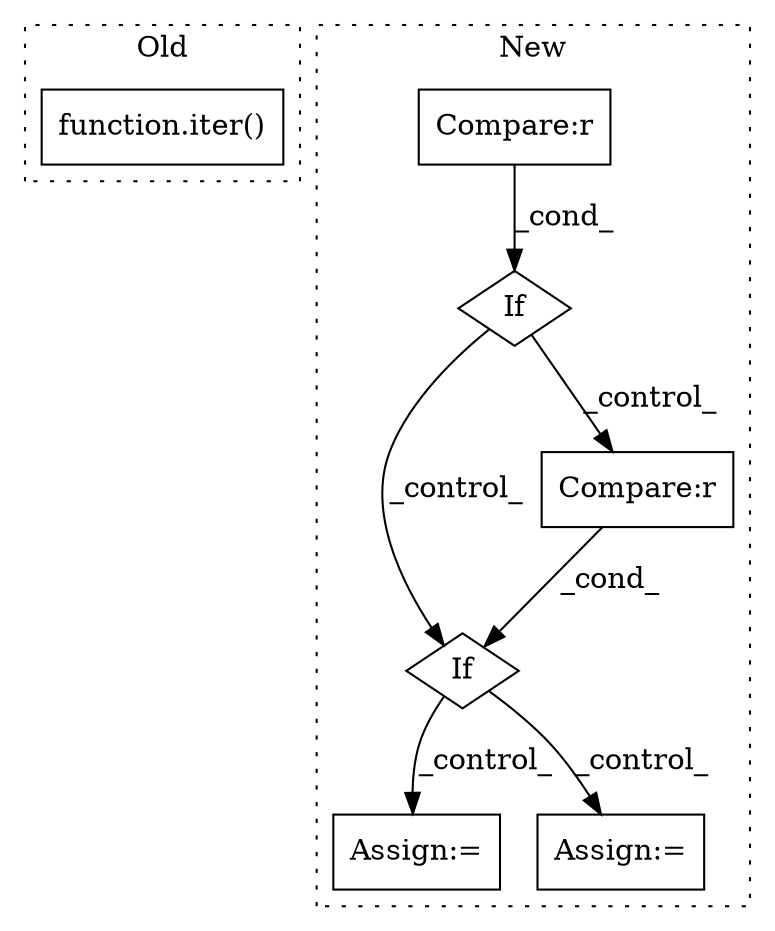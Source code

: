 digraph G {
subgraph cluster0 {
1 [label="function.iter()" a="75" s="7757,7784" l="5,1" shape="box"];
label = "Old";
style="dotted";
}
subgraph cluster1 {
2 [label="If" a="96" s="12882" l="3" shape="diamond"];
3 [label="Assign:=" a="68" s="13103" l="3" shape="box"];
4 [label="Compare:r" a="40" s="12885" l="27" shape="box"];
5 [label="Assign:=" a="68" s="13020" l="3" shape="box"];
6 [label="If" a="96" s="12970" l="0" shape="diamond"];
7 [label="Compare:r" a="40" s="12970" l="25" shape="box"];
label = "New";
style="dotted";
}
2 -> 6 [label="_control_"];
2 -> 7 [label="_control_"];
4 -> 2 [label="_cond_"];
6 -> 5 [label="_control_"];
6 -> 3 [label="_control_"];
7 -> 6 [label="_cond_"];
}
